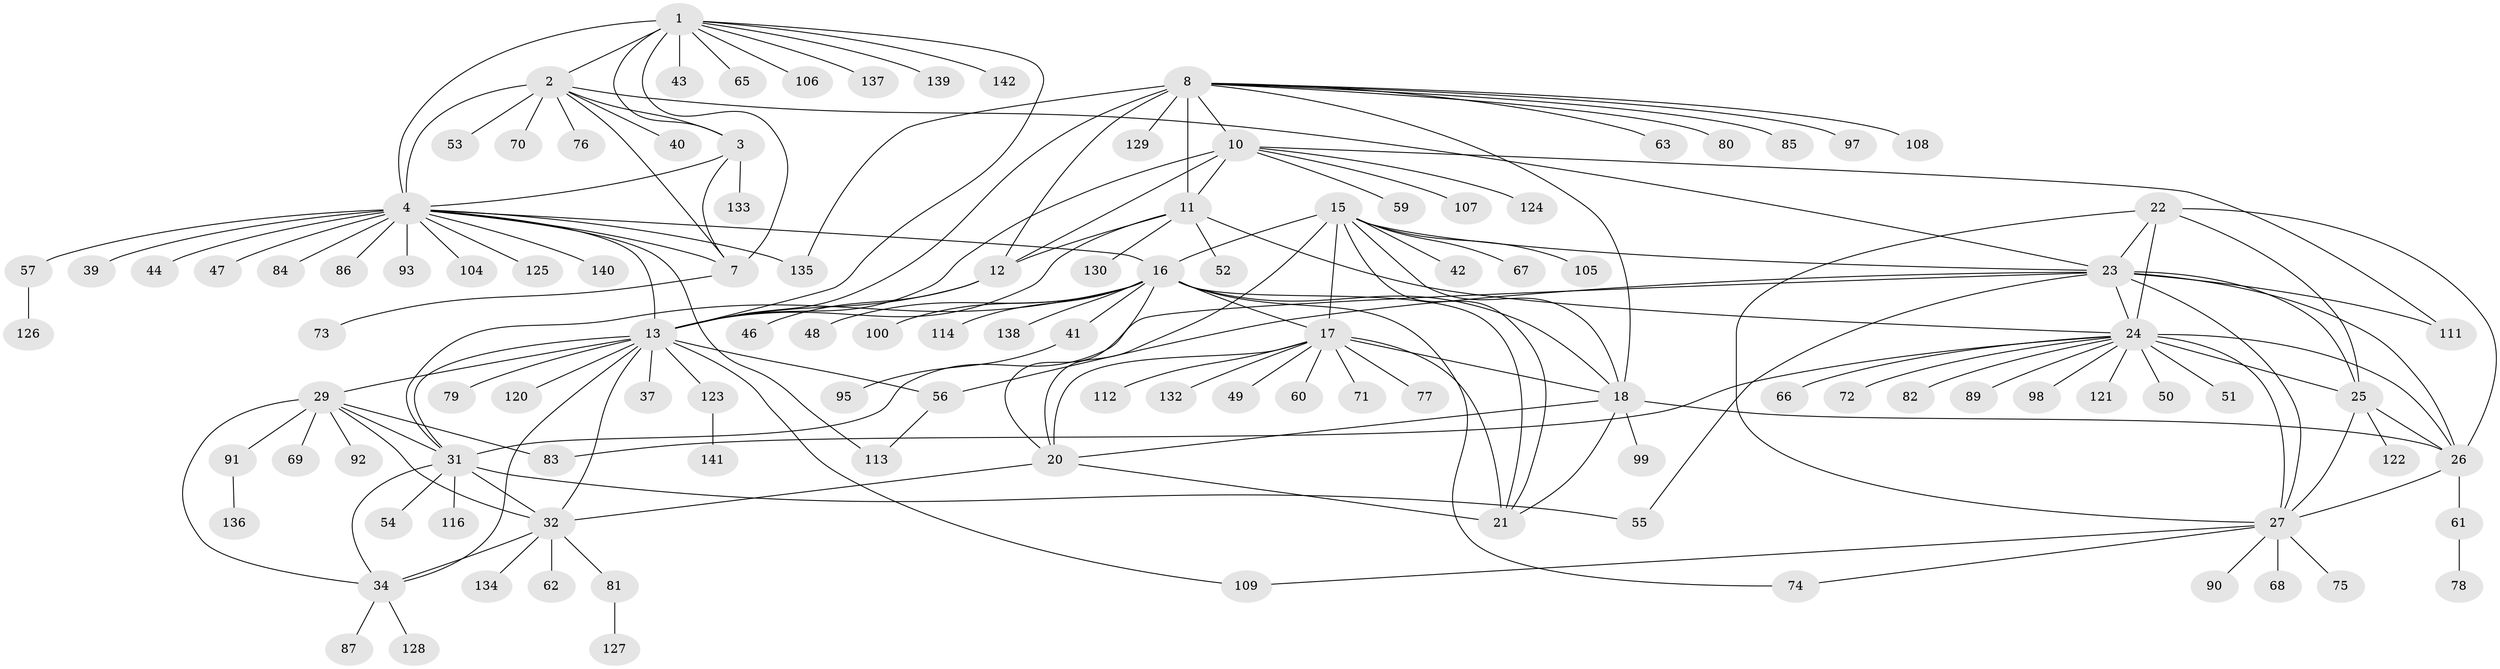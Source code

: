 // original degree distribution, {13: 0.007042253521126761, 8: 0.035211267605633804, 7: 0.056338028169014086, 15: 0.007042253521126761, 9: 0.04225352112676056, 11: 0.04225352112676056, 14: 0.007042253521126761, 10: 0.014084507042253521, 6: 0.007042253521126761, 12: 0.028169014084507043, 1: 0.5915492957746479, 2: 0.14788732394366197, 3: 0.014084507042253521}
// Generated by graph-tools (version 1.1) at 2025/11/02/27/25 16:11:36]
// undirected, 116 vertices, 169 edges
graph export_dot {
graph [start="1"]
  node [color=gray90,style=filled];
  1 [super="+118"];
  2 [super="+5"];
  3;
  4 [super="+6"];
  7;
  8 [super="+9"];
  10 [super="+117"];
  11 [super="+14"];
  12;
  13 [super="+33"];
  15 [super="+38"];
  16 [super="+58"];
  17 [super="+19"];
  18 [super="+45"];
  20;
  21;
  22 [super="+64"];
  23 [super="+110"];
  24 [super="+28"];
  25 [super="+88"];
  26;
  27 [super="+36"];
  29 [super="+30"];
  31 [super="+103"];
  32 [super="+35"];
  34;
  37;
  39;
  40;
  41;
  42;
  43;
  44;
  46;
  47;
  48 [super="+131"];
  49 [super="+96"];
  50;
  51;
  52;
  53;
  54;
  55 [super="+115"];
  56;
  57;
  59;
  60;
  61 [super="+94"];
  62;
  63;
  65;
  66;
  67;
  68;
  69;
  70;
  71;
  72;
  73 [super="+101"];
  74;
  75 [super="+119"];
  76;
  77;
  78;
  79;
  80;
  81;
  82;
  83;
  84;
  85;
  86;
  87;
  89;
  90;
  91;
  92;
  93;
  95;
  97;
  98;
  99;
  100 [super="+102"];
  104;
  105;
  106;
  107;
  108;
  109;
  111;
  112;
  113;
  114;
  116;
  120;
  121;
  122;
  123;
  124;
  125;
  126;
  127;
  128;
  129;
  130;
  132;
  133;
  134;
  135;
  136;
  137;
  138;
  139;
  140;
  141;
  142;
  1 -- 2 [weight=2];
  1 -- 3;
  1 -- 4 [weight=2];
  1 -- 7;
  1 -- 13;
  1 -- 43;
  1 -- 65;
  1 -- 106;
  1 -- 137;
  1 -- 142;
  1 -- 139;
  2 -- 3 [weight=2];
  2 -- 4 [weight=4];
  2 -- 7 [weight=2];
  2 -- 53;
  2 -- 70;
  2 -- 40;
  2 -- 76;
  2 -- 23;
  3 -- 4 [weight=2];
  3 -- 7;
  3 -- 133;
  4 -- 7 [weight=2];
  4 -- 39;
  4 -- 47;
  4 -- 57;
  4 -- 84;
  4 -- 86;
  4 -- 93;
  4 -- 113;
  4 -- 125;
  4 -- 13;
  4 -- 135;
  4 -- 104;
  4 -- 44;
  4 -- 140;
  4 -- 16;
  7 -- 73;
  8 -- 10 [weight=2];
  8 -- 11 [weight=4];
  8 -- 12 [weight=2];
  8 -- 13 [weight=2];
  8 -- 63;
  8 -- 80;
  8 -- 97;
  8 -- 108;
  8 -- 129;
  8 -- 135;
  8 -- 18;
  8 -- 85;
  10 -- 11 [weight=2];
  10 -- 12;
  10 -- 13;
  10 -- 59;
  10 -- 107;
  10 -- 111;
  10 -- 124;
  11 -- 12 [weight=2];
  11 -- 13 [weight=2];
  11 -- 52;
  11 -- 130;
  11 -- 24;
  12 -- 13;
  12 -- 46;
  13 -- 37;
  13 -- 56;
  13 -- 120;
  13 -- 32 [weight=2];
  13 -- 34;
  13 -- 109;
  13 -- 79;
  13 -- 123;
  13 -- 29 [weight=2];
  13 -- 31;
  15 -- 16;
  15 -- 17 [weight=2];
  15 -- 18;
  15 -- 20;
  15 -- 21;
  15 -- 42;
  15 -- 67;
  15 -- 105;
  15 -- 23;
  16 -- 17 [weight=2];
  16 -- 18;
  16 -- 20;
  16 -- 21;
  16 -- 41;
  16 -- 48;
  16 -- 74;
  16 -- 100;
  16 -- 114;
  16 -- 138;
  16 -- 31;
  17 -- 18 [weight=2];
  17 -- 20 [weight=2];
  17 -- 21 [weight=2];
  17 -- 49;
  17 -- 60;
  17 -- 77;
  17 -- 132;
  17 -- 71;
  17 -- 112;
  18 -- 20;
  18 -- 21;
  18 -- 26;
  18 -- 99;
  20 -- 21;
  20 -- 32;
  22 -- 23;
  22 -- 24 [weight=2];
  22 -- 25;
  22 -- 26;
  22 -- 27;
  23 -- 24 [weight=2];
  23 -- 25;
  23 -- 26;
  23 -- 27;
  23 -- 31;
  23 -- 55;
  23 -- 56;
  23 -- 111;
  24 -- 25 [weight=2];
  24 -- 26 [weight=2];
  24 -- 27 [weight=2];
  24 -- 50;
  24 -- 51;
  24 -- 66;
  24 -- 72;
  24 -- 89;
  24 -- 121;
  24 -- 98;
  24 -- 82;
  24 -- 83;
  25 -- 26;
  25 -- 27;
  25 -- 122;
  26 -- 27;
  26 -- 61;
  27 -- 68;
  27 -- 74;
  27 -- 75;
  27 -- 90;
  27 -- 109;
  29 -- 31 [weight=2];
  29 -- 32 [weight=4];
  29 -- 34 [weight=2];
  29 -- 83;
  29 -- 91;
  29 -- 92;
  29 -- 69;
  31 -- 32 [weight=2];
  31 -- 34;
  31 -- 54;
  31 -- 116;
  31 -- 55;
  32 -- 34 [weight=2];
  32 -- 81;
  32 -- 134;
  32 -- 62;
  34 -- 87;
  34 -- 128;
  41 -- 95;
  56 -- 113;
  57 -- 126;
  61 -- 78;
  81 -- 127;
  91 -- 136;
  123 -- 141;
}
